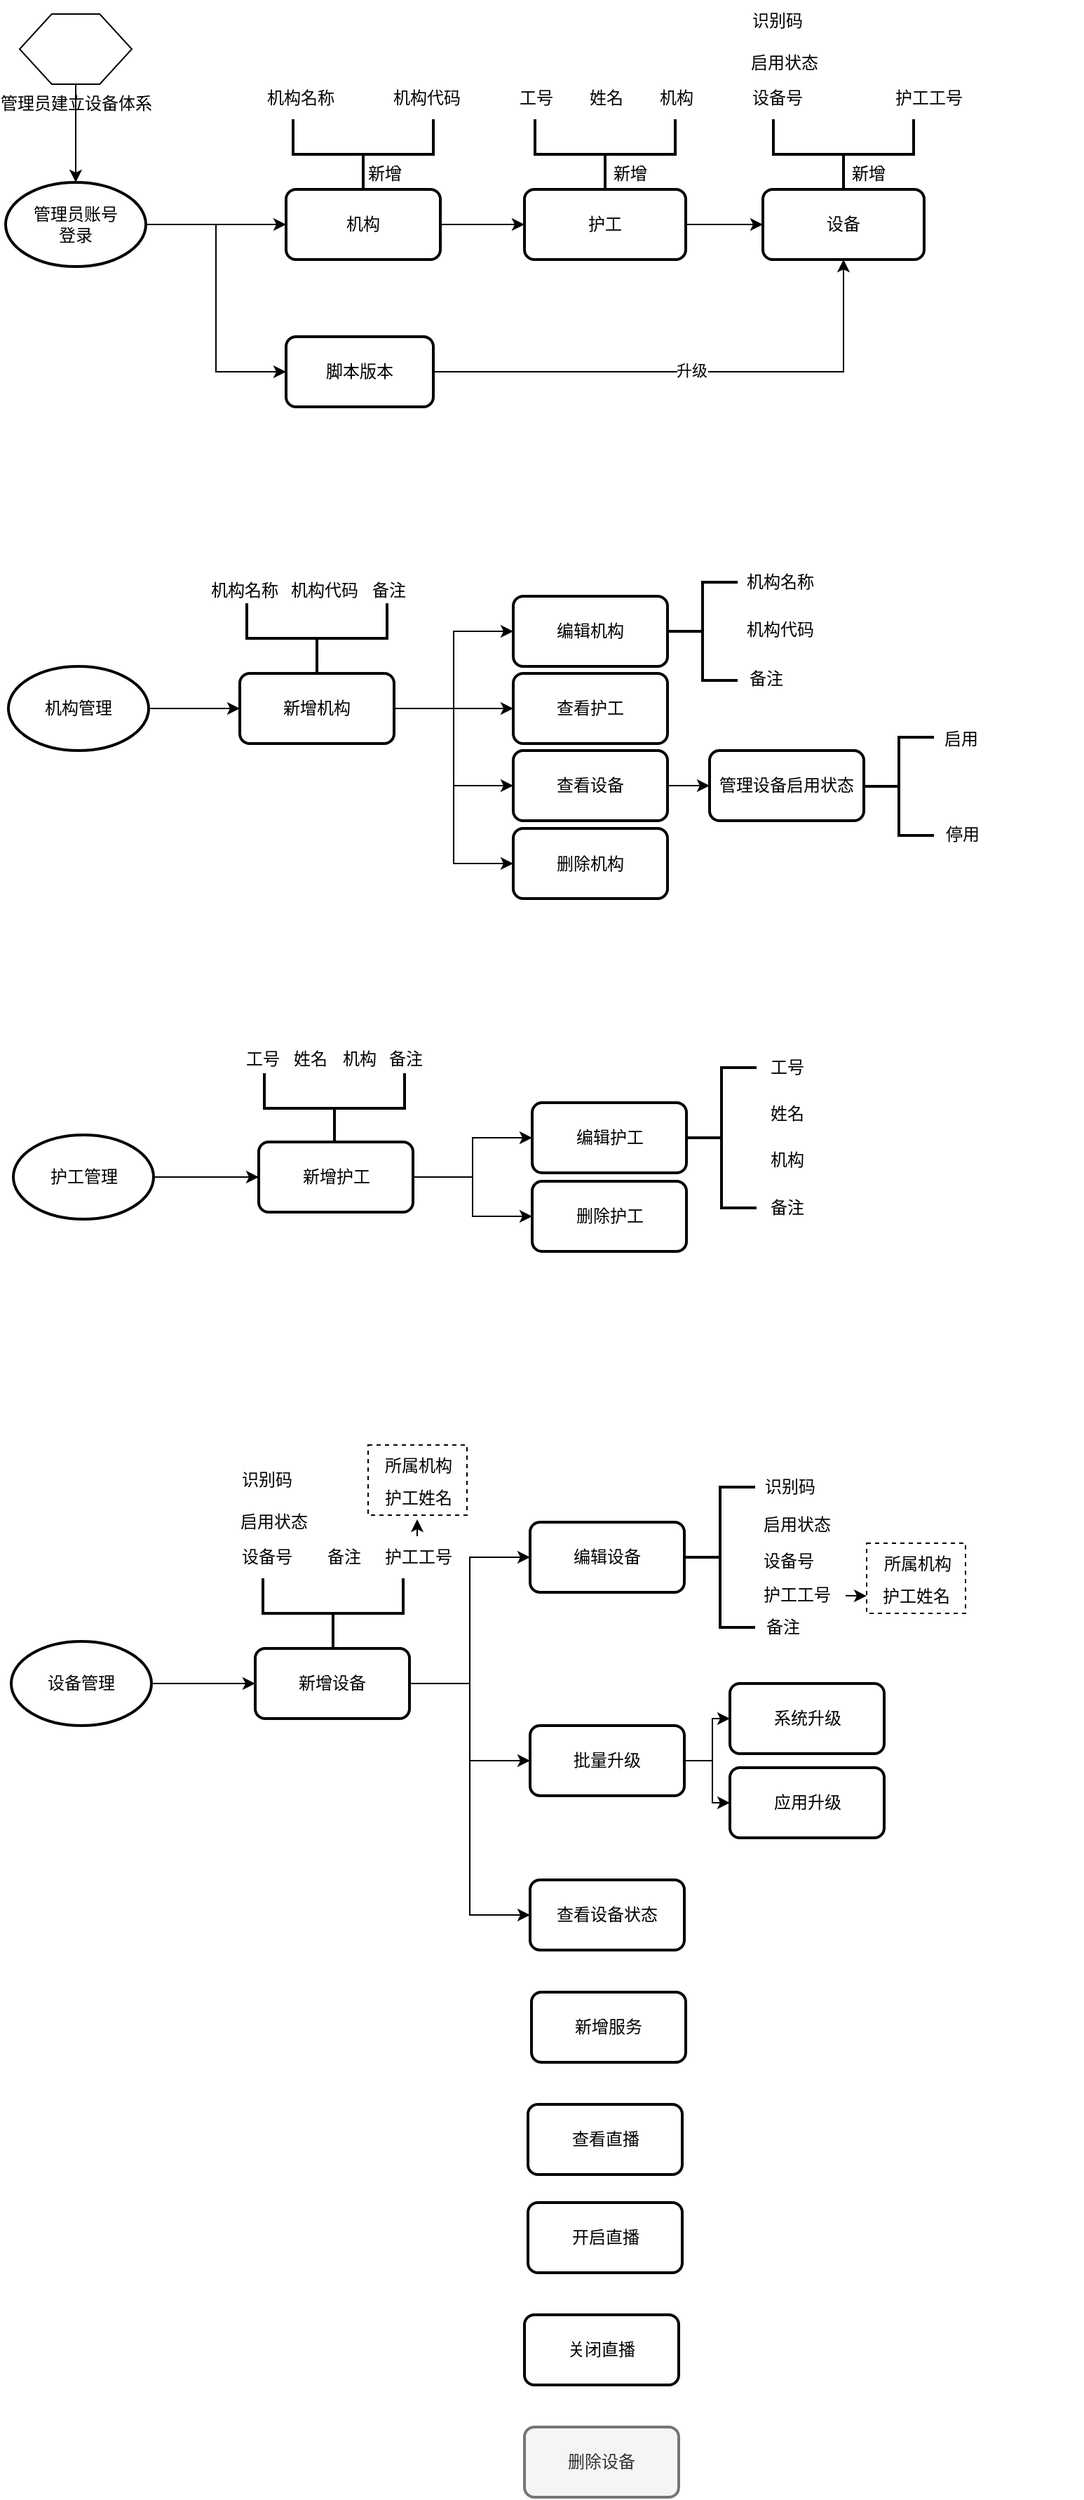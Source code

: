 <mxfile version="20.6.0" type="github">
  <diagram id="I9pjiQGDIySaUkDOvWce" name="系统功能流程图">
    <mxGraphModel dx="1422" dy="762" grid="1" gridSize="10" guides="1" tooltips="1" connect="1" arrows="1" fold="1" page="1" pageScale="1" pageWidth="827" pageHeight="1169" math="0" shadow="0">
      <root>
        <mxCell id="0" />
        <mxCell id="1" parent="0" />
        <mxCell id="8vSvjyHVzhw1EFq-KsZb-18" style="edgeStyle=orthogonalEdgeStyle;rounded=0;orthogonalLoop=1;jettySize=auto;html=1;exitX=1;exitY=0.5;exitDx=0;exitDy=0;exitPerimeter=0;entryX=0;entryY=0.5;entryDx=0;entryDy=0;" edge="1" parent="1" source="8vSvjyHVzhw1EFq-KsZb-1" target="8vSvjyHVzhw1EFq-KsZb-2">
          <mxGeometry relative="1" as="geometry" />
        </mxCell>
        <mxCell id="8vSvjyHVzhw1EFq-KsZb-26" style="edgeStyle=orthogonalEdgeStyle;rounded=0;orthogonalLoop=1;jettySize=auto;html=1;exitX=1;exitY=0.5;exitDx=0;exitDy=0;exitPerimeter=0;entryX=0;entryY=0.5;entryDx=0;entryDy=0;" edge="1" parent="1" source="8vSvjyHVzhw1EFq-KsZb-1" target="8vSvjyHVzhw1EFq-KsZb-24">
          <mxGeometry relative="1" as="geometry" />
        </mxCell>
        <mxCell id="8vSvjyHVzhw1EFq-KsZb-1" value="管理员账号&lt;br&gt;登录" style="strokeWidth=2;html=1;shape=mxgraph.flowchart.start_1;whiteSpace=wrap;" vertex="1" parent="1">
          <mxGeometry x="25" y="140" width="100" height="60" as="geometry" />
        </mxCell>
        <mxCell id="8vSvjyHVzhw1EFq-KsZb-8" value="" style="edgeStyle=orthogonalEdgeStyle;rounded=0;orthogonalLoop=1;jettySize=auto;html=1;" edge="1" parent="1" source="8vSvjyHVzhw1EFq-KsZb-2" target="8vSvjyHVzhw1EFq-KsZb-7">
          <mxGeometry relative="1" as="geometry" />
        </mxCell>
        <mxCell id="8vSvjyHVzhw1EFq-KsZb-2" value="机构" style="rounded=1;whiteSpace=wrap;html=1;absoluteArcSize=1;arcSize=14;strokeWidth=2;" vertex="1" parent="1">
          <mxGeometry x="225" y="145" width="110" height="50" as="geometry" />
        </mxCell>
        <mxCell id="8vSvjyHVzhw1EFq-KsZb-6" style="edgeStyle=orthogonalEdgeStyle;rounded=0;orthogonalLoop=1;jettySize=auto;html=1;exitX=0.5;exitY=1;exitDx=0;exitDy=0;" edge="1" parent="1" source="8vSvjyHVzhw1EFq-KsZb-4" target="8vSvjyHVzhw1EFq-KsZb-1">
          <mxGeometry relative="1" as="geometry" />
        </mxCell>
        <mxCell id="8vSvjyHVzhw1EFq-KsZb-4" value="管理员建立设备体系" style="verticalLabelPosition=bottom;verticalAlign=top;html=1;shape=hexagon;perimeter=hexagonPerimeter2;arcSize=6;size=0.286;" vertex="1" parent="1">
          <mxGeometry x="35" y="20" width="80" height="50" as="geometry" />
        </mxCell>
        <mxCell id="8vSvjyHVzhw1EFq-KsZb-13" style="edgeStyle=orthogonalEdgeStyle;rounded=0;orthogonalLoop=1;jettySize=auto;html=1;exitX=1;exitY=0.5;exitDx=0;exitDy=0;" edge="1" parent="1" source="8vSvjyHVzhw1EFq-KsZb-7" target="8vSvjyHVzhw1EFq-KsZb-12">
          <mxGeometry relative="1" as="geometry" />
        </mxCell>
        <mxCell id="8vSvjyHVzhw1EFq-KsZb-7" value="护工" style="whiteSpace=wrap;html=1;rounded=1;arcSize=14;strokeWidth=2;" vertex="1" parent="1">
          <mxGeometry x="395" y="145" width="115" height="50" as="geometry" />
        </mxCell>
        <mxCell id="8vSvjyHVzhw1EFq-KsZb-9" value="" style="strokeWidth=2;html=1;shape=mxgraph.flowchart.annotation_2;align=left;labelPosition=right;pointerEvents=1;rotation=-90;" vertex="1" parent="1">
          <mxGeometry x="255" y="70" width="50" height="100" as="geometry" />
        </mxCell>
        <mxCell id="8vSvjyHVzhw1EFq-KsZb-10" value="机构名称" style="text;html=1;align=center;verticalAlign=middle;resizable=0;points=[];autosize=1;strokeColor=none;fillColor=none;" vertex="1" parent="1">
          <mxGeometry x="200" y="65" width="70" height="30" as="geometry" />
        </mxCell>
        <mxCell id="8vSvjyHVzhw1EFq-KsZb-11" value="机构代码" style="text;html=1;align=center;verticalAlign=middle;resizable=0;points=[];autosize=1;strokeColor=none;fillColor=none;" vertex="1" parent="1">
          <mxGeometry x="290" y="65" width="70" height="30" as="geometry" />
        </mxCell>
        <mxCell id="8vSvjyHVzhw1EFq-KsZb-12" value="设备" style="whiteSpace=wrap;html=1;rounded=1;arcSize=14;strokeWidth=2;" vertex="1" parent="1">
          <mxGeometry x="565" y="145" width="115" height="50" as="geometry" />
        </mxCell>
        <mxCell id="8vSvjyHVzhw1EFq-KsZb-14" value="" style="strokeWidth=2;html=1;shape=mxgraph.flowchart.annotation_2;align=left;labelPosition=right;pointerEvents=1;rotation=-90;" vertex="1" parent="1">
          <mxGeometry x="427.5" y="70" width="50" height="100" as="geometry" />
        </mxCell>
        <mxCell id="8vSvjyHVzhw1EFq-KsZb-15" value="工号" style="text;html=1;align=center;verticalAlign=middle;resizable=0;points=[];autosize=1;strokeColor=none;fillColor=none;" vertex="1" parent="1">
          <mxGeometry x="377.5" y="65" width="50" height="30" as="geometry" />
        </mxCell>
        <mxCell id="8vSvjyHVzhw1EFq-KsZb-16" value="姓名" style="text;html=1;align=center;verticalAlign=middle;resizable=0;points=[];autosize=1;strokeColor=none;fillColor=none;" vertex="1" parent="1">
          <mxGeometry x="427.5" y="65" width="50" height="30" as="geometry" />
        </mxCell>
        <mxCell id="8vSvjyHVzhw1EFq-KsZb-17" value="机构" style="text;html=1;align=center;verticalAlign=middle;resizable=0;points=[];autosize=1;strokeColor=none;fillColor=none;" vertex="1" parent="1">
          <mxGeometry x="477.5" y="65" width="50" height="30" as="geometry" />
        </mxCell>
        <mxCell id="8vSvjyHVzhw1EFq-KsZb-19" value="" style="strokeWidth=2;html=1;shape=mxgraph.flowchart.annotation_2;align=left;labelPosition=right;pointerEvents=1;rotation=-90;" vertex="1" parent="1">
          <mxGeometry x="597.5" y="70" width="50" height="100" as="geometry" />
        </mxCell>
        <mxCell id="8vSvjyHVzhw1EFq-KsZb-20" value="设备号" style="text;html=1;align=center;verticalAlign=middle;resizable=0;points=[];autosize=1;strokeColor=none;fillColor=none;" vertex="1" parent="1">
          <mxGeometry x="545" y="65" width="60" height="30" as="geometry" />
        </mxCell>
        <mxCell id="8vSvjyHVzhw1EFq-KsZb-21" value="识别码" style="text;html=1;align=center;verticalAlign=middle;resizable=0;points=[];autosize=1;strokeColor=none;fillColor=none;" vertex="1" parent="1">
          <mxGeometry x="545" y="10" width="60" height="30" as="geometry" />
        </mxCell>
        <mxCell id="8vSvjyHVzhw1EFq-KsZb-22" value="护工工号" style="text;html=1;align=center;verticalAlign=middle;resizable=0;points=[];autosize=1;strokeColor=none;fillColor=none;" vertex="1" parent="1">
          <mxGeometry x="647.5" y="65" width="70" height="30" as="geometry" />
        </mxCell>
        <mxCell id="8vSvjyHVzhw1EFq-KsZb-23" value="启用状态" style="text;html=1;align=center;verticalAlign=middle;resizable=0;points=[];autosize=1;strokeColor=none;fillColor=none;" vertex="1" parent="1">
          <mxGeometry x="545" y="40" width="70" height="30" as="geometry" />
        </mxCell>
        <mxCell id="8vSvjyHVzhw1EFq-KsZb-27" style="edgeStyle=orthogonalEdgeStyle;rounded=0;orthogonalLoop=1;jettySize=auto;html=1;exitX=1;exitY=0.5;exitDx=0;exitDy=0;entryX=0.5;entryY=1;entryDx=0;entryDy=0;" edge="1" parent="1" source="8vSvjyHVzhw1EFq-KsZb-24" target="8vSvjyHVzhw1EFq-KsZb-12">
          <mxGeometry relative="1" as="geometry" />
        </mxCell>
        <mxCell id="8vSvjyHVzhw1EFq-KsZb-28" value="升级" style="edgeLabel;html=1;align=center;verticalAlign=middle;resizable=0;points=[];" vertex="1" connectable="0" parent="8vSvjyHVzhw1EFq-KsZb-27">
          <mxGeometry x="-0.012" y="1" relative="1" as="geometry">
            <mxPoint as="offset" />
          </mxGeometry>
        </mxCell>
        <mxCell id="8vSvjyHVzhw1EFq-KsZb-24" value="脚本版本" style="whiteSpace=wrap;html=1;rounded=1;arcSize=14;strokeWidth=2;" vertex="1" parent="1">
          <mxGeometry x="225" y="250" width="105" height="50" as="geometry" />
        </mxCell>
        <mxCell id="8vSvjyHVzhw1EFq-KsZb-29" value="新增" style="text;html=1;align=center;verticalAlign=middle;resizable=0;points=[];autosize=1;strokeColor=none;fillColor=none;" vertex="1" parent="1">
          <mxGeometry x="270" y="119" width="50" height="30" as="geometry" />
        </mxCell>
        <mxCell id="8vSvjyHVzhw1EFq-KsZb-30" value="新增" style="text;html=1;align=center;verticalAlign=middle;resizable=0;points=[];autosize=1;strokeColor=none;fillColor=none;" vertex="1" parent="1">
          <mxGeometry x="445" y="119" width="50" height="30" as="geometry" />
        </mxCell>
        <mxCell id="8vSvjyHVzhw1EFq-KsZb-31" value="新增" style="text;html=1;align=center;verticalAlign=middle;resizable=0;points=[];autosize=1;strokeColor=none;fillColor=none;" vertex="1" parent="1">
          <mxGeometry x="615" y="119" width="50" height="30" as="geometry" />
        </mxCell>
        <mxCell id="8vSvjyHVzhw1EFq-KsZb-39" style="edgeStyle=orthogonalEdgeStyle;rounded=0;orthogonalLoop=1;jettySize=auto;html=1;exitX=1;exitY=0.5;exitDx=0;exitDy=0;exitPerimeter=0;entryX=0;entryY=0.5;entryDx=0;entryDy=0;" edge="1" parent="1" source="8vSvjyHVzhw1EFq-KsZb-35" target="8vSvjyHVzhw1EFq-KsZb-37">
          <mxGeometry relative="1" as="geometry" />
        </mxCell>
        <mxCell id="8vSvjyHVzhw1EFq-KsZb-35" value="机构管理" style="strokeWidth=2;html=1;shape=mxgraph.flowchart.start_1;whiteSpace=wrap;" vertex="1" parent="1">
          <mxGeometry x="27" y="485" width="100" height="60" as="geometry" />
        </mxCell>
        <mxCell id="8vSvjyHVzhw1EFq-KsZb-40" style="edgeStyle=orthogonalEdgeStyle;rounded=0;orthogonalLoop=1;jettySize=auto;html=1;exitX=1;exitY=0.5;exitDx=0;exitDy=0;entryX=0;entryY=0.5;entryDx=0;entryDy=0;" edge="1" parent="1" source="8vSvjyHVzhw1EFq-KsZb-37" target="8vSvjyHVzhw1EFq-KsZb-38">
          <mxGeometry relative="1" as="geometry" />
        </mxCell>
        <mxCell id="8vSvjyHVzhw1EFq-KsZb-46" style="edgeStyle=orthogonalEdgeStyle;rounded=0;orthogonalLoop=1;jettySize=auto;html=1;exitX=1;exitY=0.5;exitDx=0;exitDy=0;entryX=0;entryY=0.5;entryDx=0;entryDy=0;" edge="1" parent="1" source="8vSvjyHVzhw1EFq-KsZb-37" target="8vSvjyHVzhw1EFq-KsZb-44">
          <mxGeometry relative="1" as="geometry" />
        </mxCell>
        <mxCell id="8vSvjyHVzhw1EFq-KsZb-47" style="edgeStyle=orthogonalEdgeStyle;rounded=0;orthogonalLoop=1;jettySize=auto;html=1;exitX=1;exitY=0.5;exitDx=0;exitDy=0;entryX=0;entryY=0.5;entryDx=0;entryDy=0;" edge="1" parent="1" source="8vSvjyHVzhw1EFq-KsZb-37" target="8vSvjyHVzhw1EFq-KsZb-45">
          <mxGeometry relative="1" as="geometry" />
        </mxCell>
        <mxCell id="8vSvjyHVzhw1EFq-KsZb-74" style="edgeStyle=orthogonalEdgeStyle;rounded=0;orthogonalLoop=1;jettySize=auto;html=1;exitX=1;exitY=0.5;exitDx=0;exitDy=0;entryX=0;entryY=0.5;entryDx=0;entryDy=0;" edge="1" parent="1" source="8vSvjyHVzhw1EFq-KsZb-37" target="8vSvjyHVzhw1EFq-KsZb-73">
          <mxGeometry relative="1" as="geometry" />
        </mxCell>
        <mxCell id="8vSvjyHVzhw1EFq-KsZb-37" value="新增机构" style="rounded=1;whiteSpace=wrap;html=1;absoluteArcSize=1;arcSize=14;strokeWidth=2;" vertex="1" parent="1">
          <mxGeometry x="192" y="490" width="110" height="50" as="geometry" />
        </mxCell>
        <mxCell id="8vSvjyHVzhw1EFq-KsZb-38" value="编辑机构" style="rounded=1;whiteSpace=wrap;html=1;absoluteArcSize=1;arcSize=14;strokeWidth=2;" vertex="1" parent="1">
          <mxGeometry x="387" y="435" width="110" height="50" as="geometry" />
        </mxCell>
        <mxCell id="8vSvjyHVzhw1EFq-KsZb-41" value="" style="strokeWidth=2;html=1;shape=mxgraph.flowchart.annotation_2;align=left;labelPosition=right;pointerEvents=1;rotation=-90;" vertex="1" parent="1">
          <mxGeometry x="222" y="415" width="50" height="100" as="geometry" />
        </mxCell>
        <mxCell id="8vSvjyHVzhw1EFq-KsZb-42" value="机构名称" style="text;html=1;align=center;verticalAlign=middle;resizable=0;points=[];autosize=1;strokeColor=none;fillColor=none;" vertex="1" parent="1">
          <mxGeometry x="160" y="416" width="70" height="30" as="geometry" />
        </mxCell>
        <mxCell id="8vSvjyHVzhw1EFq-KsZb-43" value="机构代码" style="text;html=1;align=center;verticalAlign=middle;resizable=0;points=[];autosize=1;strokeColor=none;fillColor=none;" vertex="1" parent="1">
          <mxGeometry x="217" y="416" width="70" height="30" as="geometry" />
        </mxCell>
        <mxCell id="8vSvjyHVzhw1EFq-KsZb-44" value="查看护工" style="rounded=1;whiteSpace=wrap;html=1;absoluteArcSize=1;arcSize=14;strokeWidth=2;" vertex="1" parent="1">
          <mxGeometry x="387" y="490" width="110" height="50" as="geometry" />
        </mxCell>
        <mxCell id="8vSvjyHVzhw1EFq-KsZb-54" style="edgeStyle=orthogonalEdgeStyle;rounded=0;orthogonalLoop=1;jettySize=auto;html=1;exitX=1;exitY=0.5;exitDx=0;exitDy=0;entryX=0;entryY=0.5;entryDx=0;entryDy=0;" edge="1" parent="1" source="8vSvjyHVzhw1EFq-KsZb-45" target="8vSvjyHVzhw1EFq-KsZb-53">
          <mxGeometry relative="1" as="geometry" />
        </mxCell>
        <mxCell id="8vSvjyHVzhw1EFq-KsZb-45" value="查看设备" style="rounded=1;whiteSpace=wrap;html=1;absoluteArcSize=1;arcSize=14;strokeWidth=2;" vertex="1" parent="1">
          <mxGeometry x="387" y="545" width="110" height="50" as="geometry" />
        </mxCell>
        <mxCell id="8vSvjyHVzhw1EFq-KsZb-48" value="" style="strokeWidth=2;html=1;shape=mxgraph.flowchart.annotation_2;align=left;labelPosition=right;pointerEvents=1;rotation=0;" vertex="1" parent="1">
          <mxGeometry x="497" y="425" width="50" height="70" as="geometry" />
        </mxCell>
        <mxCell id="8vSvjyHVzhw1EFq-KsZb-49" value="机构名称" style="text;html=1;align=center;verticalAlign=middle;resizable=0;points=[];autosize=1;strokeColor=none;fillColor=none;" vertex="1" parent="1">
          <mxGeometry x="542" y="410" width="70" height="30" as="geometry" />
        </mxCell>
        <mxCell id="8vSvjyHVzhw1EFq-KsZb-50" value="机构代码" style="text;html=1;align=center;verticalAlign=middle;resizable=0;points=[];autosize=1;strokeColor=none;fillColor=none;" vertex="1" parent="1">
          <mxGeometry x="542" y="444" width="70" height="30" as="geometry" />
        </mxCell>
        <mxCell id="8vSvjyHVzhw1EFq-KsZb-51" value="备注" style="text;html=1;align=center;verticalAlign=middle;resizable=0;points=[];autosize=1;strokeColor=none;fillColor=none;" vertex="1" parent="1">
          <mxGeometry x="273" y="416" width="50" height="30" as="geometry" />
        </mxCell>
        <mxCell id="8vSvjyHVzhw1EFq-KsZb-52" value="备注" style="text;html=1;align=center;verticalAlign=middle;resizable=0;points=[];autosize=1;strokeColor=none;fillColor=none;" vertex="1" parent="1">
          <mxGeometry x="542" y="479" width="50" height="30" as="geometry" />
        </mxCell>
        <mxCell id="8vSvjyHVzhw1EFq-KsZb-53" value="管理设备启用状态" style="rounded=1;whiteSpace=wrap;html=1;absoluteArcSize=1;arcSize=14;strokeWidth=2;" vertex="1" parent="1">
          <mxGeometry x="527" y="545" width="110" height="50" as="geometry" />
        </mxCell>
        <mxCell id="8vSvjyHVzhw1EFq-KsZb-55" value="" style="strokeWidth=2;html=1;shape=mxgraph.flowchart.annotation_2;align=left;labelPosition=right;pointerEvents=1;rotation=0;" vertex="1" parent="1">
          <mxGeometry x="637" y="535.5" width="50" height="70" as="geometry" />
        </mxCell>
        <mxCell id="8vSvjyHVzhw1EFq-KsZb-56" value="启用" style="text;html=1;align=center;verticalAlign=middle;resizable=0;points=[];autosize=1;strokeColor=none;fillColor=none;" vertex="1" parent="1">
          <mxGeometry x="681" y="522" width="50" height="30" as="geometry" />
        </mxCell>
        <mxCell id="8vSvjyHVzhw1EFq-KsZb-57" value="停用" style="text;html=1;align=center;verticalAlign=middle;resizable=0;points=[];autosize=1;strokeColor=none;fillColor=none;" vertex="1" parent="1">
          <mxGeometry x="682" y="589.5" width="50" height="30" as="geometry" />
        </mxCell>
        <mxCell id="8vSvjyHVzhw1EFq-KsZb-60" style="edgeStyle=orthogonalEdgeStyle;rounded=0;orthogonalLoop=1;jettySize=auto;html=1;exitX=1;exitY=0.5;exitDx=0;exitDy=0;exitPerimeter=0;" edge="1" parent="1" source="8vSvjyHVzhw1EFq-KsZb-58" target="8vSvjyHVzhw1EFq-KsZb-59">
          <mxGeometry relative="1" as="geometry" />
        </mxCell>
        <mxCell id="8vSvjyHVzhw1EFq-KsZb-58" value="护工管理" style="strokeWidth=2;html=1;shape=mxgraph.flowchart.start_1;whiteSpace=wrap;" vertex="1" parent="1">
          <mxGeometry x="30.5" y="819" width="100" height="60" as="geometry" />
        </mxCell>
        <mxCell id="8vSvjyHVzhw1EFq-KsZb-72" style="edgeStyle=orthogonalEdgeStyle;rounded=0;orthogonalLoop=1;jettySize=auto;html=1;exitX=1;exitY=0.5;exitDx=0;exitDy=0;entryX=0;entryY=0.5;entryDx=0;entryDy=0;" edge="1" parent="1" source="8vSvjyHVzhw1EFq-KsZb-59" target="8vSvjyHVzhw1EFq-KsZb-66">
          <mxGeometry relative="1" as="geometry" />
        </mxCell>
        <mxCell id="8vSvjyHVzhw1EFq-KsZb-76" style="edgeStyle=orthogonalEdgeStyle;rounded=0;orthogonalLoop=1;jettySize=auto;html=1;exitX=1;exitY=0.5;exitDx=0;exitDy=0;entryX=0;entryY=0.5;entryDx=0;entryDy=0;" edge="1" parent="1" source="8vSvjyHVzhw1EFq-KsZb-59" target="8vSvjyHVzhw1EFq-KsZb-75">
          <mxGeometry relative="1" as="geometry" />
        </mxCell>
        <mxCell id="8vSvjyHVzhw1EFq-KsZb-59" value="新增护工" style="rounded=1;whiteSpace=wrap;html=1;absoluteArcSize=1;arcSize=14;strokeWidth=2;" vertex="1" parent="1">
          <mxGeometry x="205.5" y="824" width="110" height="50" as="geometry" />
        </mxCell>
        <mxCell id="8vSvjyHVzhw1EFq-KsZb-61" value="" style="strokeWidth=2;html=1;shape=mxgraph.flowchart.annotation_2;align=left;labelPosition=right;pointerEvents=1;rotation=-90;" vertex="1" parent="1">
          <mxGeometry x="234.5" y="750" width="50" height="100" as="geometry" />
        </mxCell>
        <mxCell id="8vSvjyHVzhw1EFq-KsZb-62" value="工号" style="text;html=1;align=center;verticalAlign=middle;resizable=0;points=[];autosize=1;strokeColor=none;fillColor=none;" vertex="1" parent="1">
          <mxGeometry x="182.5" y="750" width="50" height="30" as="geometry" />
        </mxCell>
        <mxCell id="8vSvjyHVzhw1EFq-KsZb-63" value="姓名" style="text;html=1;align=center;verticalAlign=middle;resizable=0;points=[];autosize=1;strokeColor=none;fillColor=none;" vertex="1" parent="1">
          <mxGeometry x="216.5" y="750" width="50" height="30" as="geometry" />
        </mxCell>
        <mxCell id="8vSvjyHVzhw1EFq-KsZb-64" value="机构" style="text;html=1;align=center;verticalAlign=middle;resizable=0;points=[];autosize=1;strokeColor=none;fillColor=none;" vertex="1" parent="1">
          <mxGeometry x="251.5" y="750" width="50" height="30" as="geometry" />
        </mxCell>
        <mxCell id="8vSvjyHVzhw1EFq-KsZb-65" value="备注" style="text;html=1;align=center;verticalAlign=middle;resizable=0;points=[];autosize=1;strokeColor=none;fillColor=none;" vertex="1" parent="1">
          <mxGeometry x="284.5" y="750" width="50" height="30" as="geometry" />
        </mxCell>
        <mxCell id="8vSvjyHVzhw1EFq-KsZb-66" value="编辑护工" style="rounded=1;whiteSpace=wrap;html=1;absoluteArcSize=1;arcSize=14;strokeWidth=2;" vertex="1" parent="1">
          <mxGeometry x="400.5" y="796" width="110" height="50" as="geometry" />
        </mxCell>
        <mxCell id="8vSvjyHVzhw1EFq-KsZb-67" value="" style="strokeWidth=2;html=1;shape=mxgraph.flowchart.annotation_2;align=left;labelPosition=right;pointerEvents=1;rotation=0;" vertex="1" parent="1">
          <mxGeometry x="510.5" y="771" width="50" height="100" as="geometry" />
        </mxCell>
        <mxCell id="8vSvjyHVzhw1EFq-KsZb-68" value="工号" style="text;html=1;align=center;verticalAlign=middle;resizable=0;points=[];autosize=1;strokeColor=none;fillColor=none;" vertex="1" parent="1">
          <mxGeometry x="556.5" y="756" width="50" height="30" as="geometry" />
        </mxCell>
        <mxCell id="8vSvjyHVzhw1EFq-KsZb-69" value="姓名" style="text;html=1;align=center;verticalAlign=middle;resizable=0;points=[];autosize=1;strokeColor=none;fillColor=none;" vertex="1" parent="1">
          <mxGeometry x="556.5" y="788.5" width="50" height="30" as="geometry" />
        </mxCell>
        <mxCell id="8vSvjyHVzhw1EFq-KsZb-70" value="机构" style="text;html=1;align=center;verticalAlign=middle;resizable=0;points=[];autosize=1;strokeColor=none;fillColor=none;" vertex="1" parent="1">
          <mxGeometry x="556.5" y="821.5" width="50" height="30" as="geometry" />
        </mxCell>
        <mxCell id="8vSvjyHVzhw1EFq-KsZb-71" value="备注" style="text;html=1;align=center;verticalAlign=middle;resizable=0;points=[];autosize=1;strokeColor=none;fillColor=none;" vertex="1" parent="1">
          <mxGeometry x="556.5" y="856" width="50" height="30" as="geometry" />
        </mxCell>
        <mxCell id="8vSvjyHVzhw1EFq-KsZb-73" value="删除机构" style="rounded=1;whiteSpace=wrap;html=1;absoluteArcSize=1;arcSize=14;strokeWidth=2;" vertex="1" parent="1">
          <mxGeometry x="387" y="600.5" width="110" height="50" as="geometry" />
        </mxCell>
        <mxCell id="8vSvjyHVzhw1EFq-KsZb-75" value="删除护工" style="rounded=1;whiteSpace=wrap;html=1;absoluteArcSize=1;arcSize=14;strokeWidth=2;" vertex="1" parent="1">
          <mxGeometry x="400.5" y="852" width="110" height="50" as="geometry" />
        </mxCell>
        <mxCell id="8vSvjyHVzhw1EFq-KsZb-79" style="edgeStyle=orthogonalEdgeStyle;rounded=0;orthogonalLoop=1;jettySize=auto;html=1;exitX=1;exitY=0.5;exitDx=0;exitDy=0;exitPerimeter=0;" edge="1" parent="1" source="8vSvjyHVzhw1EFq-KsZb-77" target="8vSvjyHVzhw1EFq-KsZb-78">
          <mxGeometry relative="1" as="geometry" />
        </mxCell>
        <mxCell id="8vSvjyHVzhw1EFq-KsZb-77" value="设备管理" style="strokeWidth=2;html=1;shape=mxgraph.flowchart.start_1;whiteSpace=wrap;" vertex="1" parent="1">
          <mxGeometry x="29" y="1180" width="100" height="60" as="geometry" />
        </mxCell>
        <mxCell id="8vSvjyHVzhw1EFq-KsZb-108" style="edgeStyle=orthogonalEdgeStyle;rounded=0;orthogonalLoop=1;jettySize=auto;html=1;exitX=1;exitY=0.5;exitDx=0;exitDy=0;entryX=0;entryY=0.5;entryDx=0;entryDy=0;" edge="1" parent="1" source="8vSvjyHVzhw1EFq-KsZb-78" target="8vSvjyHVzhw1EFq-KsZb-96">
          <mxGeometry relative="1" as="geometry" />
        </mxCell>
        <mxCell id="8vSvjyHVzhw1EFq-KsZb-110" style="edgeStyle=orthogonalEdgeStyle;rounded=0;orthogonalLoop=1;jettySize=auto;html=1;exitX=1;exitY=0.5;exitDx=0;exitDy=0;entryX=0;entryY=0.5;entryDx=0;entryDy=0;" edge="1" parent="1" source="8vSvjyHVzhw1EFq-KsZb-78" target="8vSvjyHVzhw1EFq-KsZb-109">
          <mxGeometry relative="1" as="geometry" />
        </mxCell>
        <mxCell id="8vSvjyHVzhw1EFq-KsZb-116" style="edgeStyle=orthogonalEdgeStyle;rounded=0;orthogonalLoop=1;jettySize=auto;html=1;exitX=1;exitY=0.5;exitDx=0;exitDy=0;entryX=0;entryY=0.5;entryDx=0;entryDy=0;" edge="1" parent="1" source="8vSvjyHVzhw1EFq-KsZb-78" target="8vSvjyHVzhw1EFq-KsZb-115">
          <mxGeometry relative="1" as="geometry" />
        </mxCell>
        <mxCell id="8vSvjyHVzhw1EFq-KsZb-78" value="新增设备" style="rounded=1;whiteSpace=wrap;html=1;absoluteArcSize=1;arcSize=14;strokeWidth=2;" vertex="1" parent="1">
          <mxGeometry x="203" y="1185" width="110" height="50" as="geometry" />
        </mxCell>
        <mxCell id="8vSvjyHVzhw1EFq-KsZb-80" value="" style="strokeWidth=2;html=1;shape=mxgraph.flowchart.annotation_2;align=left;labelPosition=right;pointerEvents=1;rotation=-90;" vertex="1" parent="1">
          <mxGeometry x="233.5" y="1110" width="50" height="100" as="geometry" />
        </mxCell>
        <mxCell id="8vSvjyHVzhw1EFq-KsZb-81" value="设备号" style="text;html=1;align=center;verticalAlign=middle;resizable=0;points=[];autosize=1;strokeColor=none;fillColor=none;" vertex="1" parent="1">
          <mxGeometry x="181" y="1105" width="60" height="30" as="geometry" />
        </mxCell>
        <mxCell id="8vSvjyHVzhw1EFq-KsZb-82" value="识别码" style="text;html=1;align=center;verticalAlign=middle;resizable=0;points=[];autosize=1;strokeColor=none;fillColor=none;" vertex="1" parent="1">
          <mxGeometry x="181" y="1050" width="60" height="30" as="geometry" />
        </mxCell>
        <mxCell id="8vSvjyHVzhw1EFq-KsZb-83" value="护工工号" style="text;html=1;align=center;verticalAlign=middle;resizable=0;points=[];autosize=1;strokeColor=none;fillColor=none;" vertex="1" parent="1">
          <mxGeometry x="283.5" y="1105" width="70" height="30" as="geometry" />
        </mxCell>
        <mxCell id="8vSvjyHVzhw1EFq-KsZb-84" value="启用状态" style="text;html=1;align=center;verticalAlign=middle;resizable=0;points=[];autosize=1;strokeColor=none;fillColor=none;" vertex="1" parent="1">
          <mxGeometry x="181" y="1080" width="70" height="30" as="geometry" />
        </mxCell>
        <mxCell id="8vSvjyHVzhw1EFq-KsZb-85" value="备注" style="text;html=1;align=center;verticalAlign=middle;resizable=0;points=[];autosize=1;strokeColor=none;fillColor=none;" vertex="1" parent="1">
          <mxGeometry x="241" y="1105" width="50" height="30" as="geometry" />
        </mxCell>
        <mxCell id="8vSvjyHVzhw1EFq-KsZb-92" value="" style="group" vertex="1" connectable="0" parent="1">
          <mxGeometry x="283.5" y="1040" width="158" height="53" as="geometry" />
        </mxCell>
        <mxCell id="8vSvjyHVzhw1EFq-KsZb-91" value="" style="rounded=0;whiteSpace=wrap;html=1;fillColor=none;dashed=1;" vertex="1" parent="8vSvjyHVzhw1EFq-KsZb-92">
          <mxGeometry width="70.5" height="50" as="geometry" />
        </mxCell>
        <mxCell id="8vSvjyHVzhw1EFq-KsZb-86" value="护工姓名" style="text;html=1;align=center;verticalAlign=middle;resizable=0;points=[];autosize=1;strokeColor=none;fillColor=none;" vertex="1" parent="8vSvjyHVzhw1EFq-KsZb-92">
          <mxGeometry y="23" width="70" height="30" as="geometry" />
        </mxCell>
        <mxCell id="8vSvjyHVzhw1EFq-KsZb-88" value="所属机构" style="text;html=1;align=center;verticalAlign=middle;resizable=0;points=[];autosize=1;strokeColor=none;fillColor=none;" vertex="1" parent="8vSvjyHVzhw1EFq-KsZb-92">
          <mxGeometry x="0.5" width="70" height="30" as="geometry" />
        </mxCell>
        <mxCell id="8vSvjyHVzhw1EFq-KsZb-93" value="" style="endArrow=classic;html=1;rounded=0;" edge="1" parent="1" source="8vSvjyHVzhw1EFq-KsZb-83" target="8vSvjyHVzhw1EFq-KsZb-86">
          <mxGeometry relative="1" as="geometry">
            <mxPoint x="364" y="1080" as="sourcePoint" />
            <mxPoint x="464" y="1080" as="targetPoint" />
          </mxGeometry>
        </mxCell>
        <mxCell id="8vSvjyHVzhw1EFq-KsZb-96" value="编辑设备" style="rounded=1;whiteSpace=wrap;html=1;absoluteArcSize=1;arcSize=14;strokeWidth=2;" vertex="1" parent="1">
          <mxGeometry x="399" y="1095" width="110" height="50" as="geometry" />
        </mxCell>
        <mxCell id="8vSvjyHVzhw1EFq-KsZb-97" value="" style="strokeWidth=2;html=1;shape=mxgraph.flowchart.annotation_2;align=left;labelPosition=right;pointerEvents=1;rotation=0;" vertex="1" parent="1">
          <mxGeometry x="509.5" y="1070" width="50" height="100" as="geometry" />
        </mxCell>
        <mxCell id="8vSvjyHVzhw1EFq-KsZb-98" value="设备号" style="text;html=1;align=center;verticalAlign=middle;resizable=0;points=[];autosize=1;strokeColor=none;fillColor=none;" vertex="1" parent="1">
          <mxGeometry x="553" y="1108" width="60" height="30" as="geometry" />
        </mxCell>
        <mxCell id="8vSvjyHVzhw1EFq-KsZb-99" value="识别码" style="text;html=1;align=center;verticalAlign=middle;resizable=0;points=[];autosize=1;strokeColor=none;fillColor=none;" vertex="1" parent="1">
          <mxGeometry x="553.5" y="1054.5" width="60" height="30" as="geometry" />
        </mxCell>
        <mxCell id="8vSvjyHVzhw1EFq-KsZb-100" value="护工工号" style="text;html=1;align=center;verticalAlign=middle;resizable=0;points=[];autosize=1;strokeColor=none;fillColor=none;" vertex="1" parent="1">
          <mxGeometry x="554" y="1132" width="70" height="30" as="geometry" />
        </mxCell>
        <mxCell id="8vSvjyHVzhw1EFq-KsZb-101" value="启用状态" style="text;html=1;align=center;verticalAlign=middle;resizable=0;points=[];autosize=1;strokeColor=none;fillColor=none;" vertex="1" parent="1">
          <mxGeometry x="554" y="1082" width="70" height="30" as="geometry" />
        </mxCell>
        <mxCell id="8vSvjyHVzhw1EFq-KsZb-102" value="备注" style="text;html=1;align=center;verticalAlign=middle;resizable=0;points=[];autosize=1;strokeColor=none;fillColor=none;" vertex="1" parent="1">
          <mxGeometry x="554" y="1155" width="50" height="30" as="geometry" />
        </mxCell>
        <mxCell id="8vSvjyHVzhw1EFq-KsZb-103" value="" style="group" vertex="1" connectable="0" parent="1">
          <mxGeometry x="635" y="910" width="158" height="53" as="geometry" />
        </mxCell>
        <mxCell id="8vSvjyHVzhw1EFq-KsZb-104" value="" style="rounded=0;whiteSpace=wrap;html=1;fillColor=none;dashed=1;" vertex="1" parent="8vSvjyHVzhw1EFq-KsZb-103">
          <mxGeometry x="4" y="200" width="70.5" height="50" as="geometry" />
        </mxCell>
        <mxCell id="8vSvjyHVzhw1EFq-KsZb-105" value="护工姓名" style="text;html=1;align=center;verticalAlign=middle;resizable=0;points=[];autosize=1;strokeColor=none;fillColor=none;" vertex="1" parent="8vSvjyHVzhw1EFq-KsZb-103">
          <mxGeometry x="4" y="223" width="70" height="30" as="geometry" />
        </mxCell>
        <mxCell id="8vSvjyHVzhw1EFq-KsZb-106" value="所属机构" style="text;html=1;align=center;verticalAlign=middle;resizable=0;points=[];autosize=1;strokeColor=none;fillColor=none;" vertex="1" parent="8vSvjyHVzhw1EFq-KsZb-103">
          <mxGeometry x="4.5" y="200" width="70" height="30" as="geometry" />
        </mxCell>
        <mxCell id="8vSvjyHVzhw1EFq-KsZb-107" value="" style="endArrow=classic;html=1;rounded=0;" edge="1" parent="1" source="8vSvjyHVzhw1EFq-KsZb-100" target="8vSvjyHVzhw1EFq-KsZb-105">
          <mxGeometry relative="1" as="geometry">
            <mxPoint x="727" y="1060" as="sourcePoint" />
            <mxPoint x="827" y="1060" as="targetPoint" />
          </mxGeometry>
        </mxCell>
        <mxCell id="8vSvjyHVzhw1EFq-KsZb-113" style="edgeStyle=orthogonalEdgeStyle;rounded=0;orthogonalLoop=1;jettySize=auto;html=1;exitX=1;exitY=0.5;exitDx=0;exitDy=0;entryX=0;entryY=0.5;entryDx=0;entryDy=0;" edge="1" parent="1" source="8vSvjyHVzhw1EFq-KsZb-109" target="8vSvjyHVzhw1EFq-KsZb-111">
          <mxGeometry relative="1" as="geometry" />
        </mxCell>
        <mxCell id="8vSvjyHVzhw1EFq-KsZb-114" style="edgeStyle=orthogonalEdgeStyle;rounded=0;orthogonalLoop=1;jettySize=auto;html=1;exitX=1;exitY=0.5;exitDx=0;exitDy=0;entryX=0;entryY=0.5;entryDx=0;entryDy=0;" edge="1" parent="1" source="8vSvjyHVzhw1EFq-KsZb-109" target="8vSvjyHVzhw1EFq-KsZb-112">
          <mxGeometry relative="1" as="geometry" />
        </mxCell>
        <mxCell id="8vSvjyHVzhw1EFq-KsZb-109" value="批量升级" style="rounded=1;whiteSpace=wrap;html=1;absoluteArcSize=1;arcSize=14;strokeWidth=2;" vertex="1" parent="1">
          <mxGeometry x="399" y="1240" width="110" height="50" as="geometry" />
        </mxCell>
        <mxCell id="8vSvjyHVzhw1EFq-KsZb-111" value="系统升级" style="rounded=1;whiteSpace=wrap;html=1;absoluteArcSize=1;arcSize=14;strokeWidth=2;" vertex="1" parent="1">
          <mxGeometry x="541.5" y="1210" width="110" height="50" as="geometry" />
        </mxCell>
        <mxCell id="8vSvjyHVzhw1EFq-KsZb-112" value="应用升级" style="rounded=1;whiteSpace=wrap;html=1;absoluteArcSize=1;arcSize=14;strokeWidth=2;" vertex="1" parent="1">
          <mxGeometry x="541.5" y="1270" width="110" height="50" as="geometry" />
        </mxCell>
        <mxCell id="8vSvjyHVzhw1EFq-KsZb-115" value="查看设备状态" style="rounded=1;whiteSpace=wrap;html=1;absoluteArcSize=1;arcSize=14;strokeWidth=2;" vertex="1" parent="1">
          <mxGeometry x="399" y="1350" width="110" height="50" as="geometry" />
        </mxCell>
        <mxCell id="8vSvjyHVzhw1EFq-KsZb-117" value="删除设备" style="rounded=1;whiteSpace=wrap;html=1;absoluteArcSize=1;arcSize=14;strokeWidth=2;fillColor=#f5f5f5;fontColor=#333333;strokeColor=#757575;" vertex="1" parent="1">
          <mxGeometry x="395" y="1740" width="110" height="50" as="geometry" />
        </mxCell>
        <mxCell id="8vSvjyHVzhw1EFq-KsZb-118" value="新增服务" style="rounded=1;whiteSpace=wrap;html=1;absoluteArcSize=1;arcSize=14;strokeWidth=2;" vertex="1" parent="1">
          <mxGeometry x="400" y="1430" width="110" height="50" as="geometry" />
        </mxCell>
        <mxCell id="8vSvjyHVzhw1EFq-KsZb-120" value="查看直播" style="rounded=1;whiteSpace=wrap;html=1;absoluteArcSize=1;arcSize=14;strokeWidth=2;" vertex="1" parent="1">
          <mxGeometry x="397.5" y="1510" width="110" height="50" as="geometry" />
        </mxCell>
        <mxCell id="8vSvjyHVzhw1EFq-KsZb-121" value="开启直播" style="rounded=1;whiteSpace=wrap;html=1;absoluteArcSize=1;arcSize=14;strokeWidth=2;" vertex="1" parent="1">
          <mxGeometry x="397.5" y="1580" width="110" height="50" as="geometry" />
        </mxCell>
        <mxCell id="8vSvjyHVzhw1EFq-KsZb-122" value="关闭直播" style="rounded=1;whiteSpace=wrap;html=1;absoluteArcSize=1;arcSize=14;strokeWidth=2;" vertex="1" parent="1">
          <mxGeometry x="395" y="1660" width="110" height="50" as="geometry" />
        </mxCell>
      </root>
    </mxGraphModel>
  </diagram>
</mxfile>
